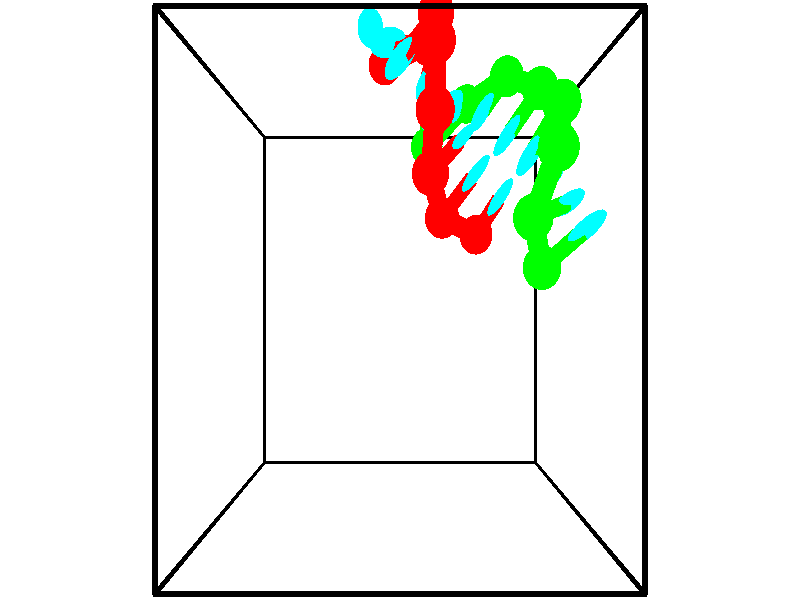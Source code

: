 // switches for output
#declare DRAW_BASES = 1; // possible values are 0, 1; only relevant for DNA ribbons
#declare DRAW_BASES_TYPE = 3; // possible values are 1, 2, 3; only relevant for DNA ribbons
#declare DRAW_FOG = 0; // set to 1 to enable fog

#include "colors.inc"

#include "transforms.inc"
background { rgb <1, 1, 1>}

#default {
   normal{
       ripples 0.25
       frequency 0.20
       turbulence 0.2
       lambda 5
   }
	finish {
		phong 0.1
		phong_size 40.
	}
}

// original window dimensions: 1024x640


// camera settings

camera {
	sky <-0, 1, 0>
	up <-0, 1, 0>
	right 1.6 * <1, 0, 0>
	location <2.5, 2.5, 11.1562>
	look_at <2.5, 2.5, 2.5>
	direction <0, 0, -8.6562>
	angle 67.0682
}


# declare cpy_camera_pos = <2.5, 2.5, 11.1562>;
# if (DRAW_FOG = 1)
fog {
	fog_type 2
	up vnormalize(cpy_camera_pos)
	color rgbt<1,1,1,0.3>
	distance 1e-5
	fog_alt 3e-3
	fog_offset 4
}
# end


// LIGHTS

# declare lum = 6;
global_settings {
	ambient_light rgb lum * <0.05, 0.05, 0.05>
	max_trace_level 15
}# declare cpy_direct_light_amount = 0.25;
light_source
{	1000 * <-1, -1, 1>,
	rgb lum * cpy_direct_light_amount
	parallel
}

light_source
{	1000 * <1, 1, -1>,
	rgb lum * cpy_direct_light_amount
	parallel
}

// strand 0

// nucleotide -1

// particle -1
sphere {
	<2.261567, 5.546124, 1.752750> 0.250000
	pigment { color rgbt <1,0,0,0> }
	no_shadow
}
cylinder {
	<2.153633, 5.687042, 2.111208>,  <2.088873, 5.771593, 2.326283>, 0.100000
	pigment { color rgbt <1,0,0,0> }
	no_shadow
}
cylinder {
	<2.153633, 5.687042, 2.111208>,  <2.261567, 5.546124, 1.752750>, 0.100000
	pigment { color rgbt <1,0,0,0> }
	no_shadow
}

// particle -1
sphere {
	<2.153633, 5.687042, 2.111208> 0.100000
	pigment { color rgbt <1,0,0,0> }
	no_shadow
}
sphere {
	0, 1
	scale<0.080000,0.200000,0.300000>
	matrix <0.569882, -0.691744, 0.443536,
		0.776159, 0.630379, -0.014111,
		-0.269834, 0.352296, 0.896146,
		2.072683, 5.792731, 2.380052>
	pigment { color rgbt <0,1,1,0> }
	no_shadow
}
cylinder {
	<2.904261, 5.665197, 2.178317>,  <2.261567, 5.546124, 1.752750>, 0.130000
	pigment { color rgbt <1,0,0,0> }
	no_shadow
}

// nucleotide -1

// particle -1
sphere {
	<2.904261, 5.665197, 2.178317> 0.250000
	pigment { color rgbt <1,0,0,0> }
	no_shadow
}
cylinder {
	<2.577538, 5.599907, 2.399652>,  <2.381504, 5.560733, 2.532454>, 0.100000
	pigment { color rgbt <1,0,0,0> }
	no_shadow
}
cylinder {
	<2.577538, 5.599907, 2.399652>,  <2.904261, 5.665197, 2.178317>, 0.100000
	pigment { color rgbt <1,0,0,0> }
	no_shadow
}

// particle -1
sphere {
	<2.577538, 5.599907, 2.399652> 0.100000
	pigment { color rgbt <1,0,0,0> }
	no_shadow
}
sphere {
	0, 1
	scale<0.080000,0.200000,0.300000>
	matrix <0.475981, -0.732637, 0.486503,
		0.325987, 0.660758, 0.676116,
		-0.816808, -0.163225, 0.553338,
		2.332495, 5.550940, 2.565654>
	pigment { color rgbt <0,1,1,0> }
	no_shadow
}
cylinder {
	<2.996435, 5.793612, 2.831756>,  <2.904261, 5.665197, 2.178317>, 0.130000
	pigment { color rgbt <1,0,0,0> }
	no_shadow
}

// nucleotide -1

// particle -1
sphere {
	<2.996435, 5.793612, 2.831756> 0.250000
	pigment { color rgbt <1,0,0,0> }
	no_shadow
}
cylinder {
	<2.719158, 5.507050, 2.800146>,  <2.552792, 5.335112, 2.781180>, 0.100000
	pigment { color rgbt <1,0,0,0> }
	no_shadow
}
cylinder {
	<2.719158, 5.507050, 2.800146>,  <2.996435, 5.793612, 2.831756>, 0.100000
	pigment { color rgbt <1,0,0,0> }
	no_shadow
}

// particle -1
sphere {
	<2.719158, 5.507050, 2.800146> 0.100000
	pigment { color rgbt <1,0,0,0> }
	no_shadow
}
sphere {
	0, 1
	scale<0.080000,0.200000,0.300000>
	matrix <0.639043, -0.661608, 0.392300,
		-0.333329, 0.221440, 0.916437,
		-0.693192, -0.716407, -0.079024,
		2.511200, 5.292127, 2.776439>
	pigment { color rgbt <0,1,1,0> }
	no_shadow
}
cylinder {
	<2.963870, 5.266799, 3.437658>,  <2.996435, 5.793612, 2.831756>, 0.130000
	pigment { color rgbt <1,0,0,0> }
	no_shadow
}

// nucleotide -1

// particle -1
sphere {
	<2.963870, 5.266799, 3.437658> 0.250000
	pigment { color rgbt <1,0,0,0> }
	no_shadow
}
cylinder {
	<2.911594, 5.122871, 3.068129>,  <2.880229, 5.036515, 2.846411>, 0.100000
	pigment { color rgbt <1,0,0,0> }
	no_shadow
}
cylinder {
	<2.911594, 5.122871, 3.068129>,  <2.963870, 5.266799, 3.437658>, 0.100000
	pigment { color rgbt <1,0,0,0> }
	no_shadow
}

// particle -1
sphere {
	<2.911594, 5.122871, 3.068129> 0.100000
	pigment { color rgbt <1,0,0,0> }
	no_shadow
}
sphere {
	0, 1
	scale<0.080000,0.200000,0.300000>
	matrix <0.699990, -0.693370, 0.171036,
		-0.702093, -0.624314, 0.342486,
		-0.130689, -0.359820, -0.923824,
		2.872388, 5.014925, 2.790982>
	pigment { color rgbt <0,1,1,0> }
	no_shadow
}
cylinder {
	<2.947738, 4.523584, 3.460221>,  <2.963870, 5.266799, 3.437658>, 0.130000
	pigment { color rgbt <1,0,0,0> }
	no_shadow
}

// nucleotide -1

// particle -1
sphere {
	<2.947738, 4.523584, 3.460221> 0.250000
	pigment { color rgbt <1,0,0,0> }
	no_shadow
}
cylinder {
	<3.072269, 4.642433, 3.099157>,  <3.146988, 4.713743, 2.882519>, 0.100000
	pigment { color rgbt <1,0,0,0> }
	no_shadow
}
cylinder {
	<3.072269, 4.642433, 3.099157>,  <2.947738, 4.523584, 3.460221>, 0.100000
	pigment { color rgbt <1,0,0,0> }
	no_shadow
}

// particle -1
sphere {
	<3.072269, 4.642433, 3.099157> 0.100000
	pigment { color rgbt <1,0,0,0> }
	no_shadow
}
sphere {
	0, 1
	scale<0.080000,0.200000,0.300000>
	matrix <0.803017, -0.590191, 0.082693,
		-0.508171, -0.750595, -0.422339,
		0.311329, 0.297123, -0.902658,
		3.165668, 4.731570, 2.828360>
	pigment { color rgbt <0,1,1,0> }
	no_shadow
}
cylinder {
	<2.910228, 3.918589, 3.031745>,  <2.947738, 4.523584, 3.460221>, 0.130000
	pigment { color rgbt <1,0,0,0> }
	no_shadow
}

// nucleotide -1

// particle -1
sphere {
	<2.910228, 3.918589, 3.031745> 0.250000
	pigment { color rgbt <1,0,0,0> }
	no_shadow
}
cylinder {
	<3.158604, 4.174034, 2.849928>,  <3.307629, 4.327302, 2.740838>, 0.100000
	pigment { color rgbt <1,0,0,0> }
	no_shadow
}
cylinder {
	<3.158604, 4.174034, 2.849928>,  <2.910228, 3.918589, 3.031745>, 0.100000
	pigment { color rgbt <1,0,0,0> }
	no_shadow
}

// particle -1
sphere {
	<3.158604, 4.174034, 2.849928> 0.100000
	pigment { color rgbt <1,0,0,0> }
	no_shadow
}
sphere {
	0, 1
	scale<0.080000,0.200000,0.300000>
	matrix <0.679275, -0.727768, -0.094547,
		-0.391180, -0.250051, -0.885693,
		0.620938, 0.638614, -0.454542,
		3.344885, 4.365618, 2.713565>
	pigment { color rgbt <0,1,1,0> }
	no_shadow
}
cylinder {
	<3.113741, 3.496649, 2.343921>,  <2.910228, 3.918589, 3.031745>, 0.130000
	pigment { color rgbt <1,0,0,0> }
	no_shadow
}

// nucleotide -1

// particle -1
sphere {
	<3.113741, 3.496649, 2.343921> 0.250000
	pigment { color rgbt <1,0,0,0> }
	no_shadow
}
cylinder {
	<3.377342, 3.787567, 2.420607>,  <3.535503, 3.962118, 2.466618>, 0.100000
	pigment { color rgbt <1,0,0,0> }
	no_shadow
}
cylinder {
	<3.377342, 3.787567, 2.420607>,  <3.113741, 3.496649, 2.343921>, 0.100000
	pigment { color rgbt <1,0,0,0> }
	no_shadow
}

// particle -1
sphere {
	<3.377342, 3.787567, 2.420607> 0.100000
	pigment { color rgbt <1,0,0,0> }
	no_shadow
}
sphere {
	0, 1
	scale<0.080000,0.200000,0.300000>
	matrix <0.748864, -0.658225, -0.077095,
		0.070120, 0.194374, -0.978418,
		0.659004, 0.727296, 0.191714,
		3.575043, 4.005756, 2.478121>
	pigment { color rgbt <0,1,1,0> }
	no_shadow
}
cylinder {
	<3.655335, 3.327221, 1.965062>,  <3.113741, 3.496649, 2.343921>, 0.130000
	pigment { color rgbt <1,0,0,0> }
	no_shadow
}

// nucleotide -1

// particle -1
sphere {
	<3.655335, 3.327221, 1.965062> 0.250000
	pigment { color rgbt <1,0,0,0> }
	no_shadow
}
cylinder {
	<3.818272, 3.558731, 2.247648>,  <3.916033, 3.697637, 2.417200>, 0.100000
	pigment { color rgbt <1,0,0,0> }
	no_shadow
}
cylinder {
	<3.818272, 3.558731, 2.247648>,  <3.655335, 3.327221, 1.965062>, 0.100000
	pigment { color rgbt <1,0,0,0> }
	no_shadow
}

// particle -1
sphere {
	<3.818272, 3.558731, 2.247648> 0.100000
	pigment { color rgbt <1,0,0,0> }
	no_shadow
}
sphere {
	0, 1
	scale<0.080000,0.200000,0.300000>
	matrix <0.769346, -0.634290, 0.076048,
		0.492119, 0.512539, -0.703650,
		0.407340, 0.578775, 0.706466,
		3.940474, 3.732363, 2.459588>
	pigment { color rgbt <0,1,1,0> }
	no_shadow
}
// strand 1

// nucleotide -1

// particle -1
sphere {
	<4.388397, 2.859996, 3.129874> 0.250000
	pigment { color rgbt <0,1,0,0> }
	no_shadow
}
cylinder {
	<4.693352, 3.095772, 3.236704>,  <4.876325, 3.237237, 3.300802>, 0.100000
	pigment { color rgbt <0,1,0,0> }
	no_shadow
}
cylinder {
	<4.693352, 3.095772, 3.236704>,  <4.388397, 2.859996, 3.129874>, 0.100000
	pigment { color rgbt <0,1,0,0> }
	no_shadow
}

// particle -1
sphere {
	<4.693352, 3.095772, 3.236704> 0.100000
	pigment { color rgbt <0,1,0,0> }
	no_shadow
}
sphere {
	0, 1
	scale<0.080000,0.200000,0.300000>
	matrix <-0.432889, 0.771308, -0.466575,
		-0.481014, 0.240097, 0.843196,
		0.762386, 0.589439, 0.267075,
		4.922068, 3.272604, 3.316826>
	pigment { color rgbt <0,1,1,0> }
	no_shadow
}
cylinder {
	<4.182856, 3.368174, 3.527292>,  <4.388397, 2.859996, 3.129874>, 0.130000
	pigment { color rgbt <0,1,0,0> }
	no_shadow
}

// nucleotide -1

// particle -1
sphere {
	<4.182856, 3.368174, 3.527292> 0.250000
	pigment { color rgbt <0,1,0,0> }
	no_shadow
}
cylinder {
	<4.496025, 3.486511, 3.308382>,  <4.683927, 3.557513, 3.177036>, 0.100000
	pigment { color rgbt <0,1,0,0> }
	no_shadow
}
cylinder {
	<4.496025, 3.486511, 3.308382>,  <4.182856, 3.368174, 3.527292>, 0.100000
	pigment { color rgbt <0,1,0,0> }
	no_shadow
}

// particle -1
sphere {
	<4.496025, 3.486511, 3.308382> 0.100000
	pigment { color rgbt <0,1,0,0> }
	no_shadow
}
sphere {
	0, 1
	scale<0.080000,0.200000,0.300000>
	matrix <-0.529598, 0.778526, -0.336783,
		0.326434, 0.553510, 0.766203,
		0.782922, 0.295842, -0.547275,
		4.730902, 3.575264, 3.144199>
	pigment { color rgbt <0,1,1,0> }
	no_shadow
}
cylinder {
	<4.451389, 4.065873, 3.730476>,  <4.182856, 3.368174, 3.527292>, 0.130000
	pigment { color rgbt <0,1,0,0> }
	no_shadow
}

// nucleotide -1

// particle -1
sphere {
	<4.451389, 4.065873, 3.730476> 0.250000
	pigment { color rgbt <0,1,0,0> }
	no_shadow
}
cylinder {
	<4.515343, 3.976616, 3.345842>,  <4.553715, 3.923062, 3.115062>, 0.100000
	pigment { color rgbt <0,1,0,0> }
	no_shadow
}
cylinder {
	<4.515343, 3.976616, 3.345842>,  <4.451389, 4.065873, 3.730476>, 0.100000
	pigment { color rgbt <0,1,0,0> }
	no_shadow
}

// particle -1
sphere {
	<4.515343, 3.976616, 3.345842> 0.100000
	pigment { color rgbt <0,1,0,0> }
	no_shadow
}
sphere {
	0, 1
	scale<0.080000,0.200000,0.300000>
	matrix <-0.673984, 0.687048, -0.271498,
		0.721237, 0.691501, -0.040546,
		0.159884, -0.223142, -0.961584,
		4.563308, 3.909673, 3.057367>
	pigment { color rgbt <0,1,1,0> }
	no_shadow
}
cylinder {
	<4.625533, 4.664440, 3.222822>,  <4.451389, 4.065873, 3.730476>, 0.130000
	pigment { color rgbt <0,1,0,0> }
	no_shadow
}

// nucleotide -1

// particle -1
sphere {
	<4.625533, 4.664440, 3.222822> 0.250000
	pigment { color rgbt <0,1,0,0> }
	no_shadow
}
cylinder {
	<4.440125, 4.380173, 3.011126>,  <4.328879, 4.209612, 2.884107>, 0.100000
	pigment { color rgbt <0,1,0,0> }
	no_shadow
}
cylinder {
	<4.440125, 4.380173, 3.011126>,  <4.625533, 4.664440, 3.222822>, 0.100000
	pigment { color rgbt <0,1,0,0> }
	no_shadow
}

// particle -1
sphere {
	<4.440125, 4.380173, 3.011126> 0.100000
	pigment { color rgbt <0,1,0,0> }
	no_shadow
}
sphere {
	0, 1
	scale<0.080000,0.200000,0.300000>
	matrix <-0.639409, 0.681763, -0.355466,
		0.613435, 0.173635, -0.770420,
		-0.463523, -0.710669, -0.529241,
		4.301068, 4.166972, 2.852353>
	pigment { color rgbt <0,1,1,0> }
	no_shadow
}
cylinder {
	<4.475012, 4.983838, 2.651377>,  <4.625533, 4.664440, 3.222822>, 0.130000
	pigment { color rgbt <0,1,0,0> }
	no_shadow
}

// nucleotide -1

// particle -1
sphere {
	<4.475012, 4.983838, 2.651377> 0.250000
	pigment { color rgbt <0,1,0,0> }
	no_shadow
}
cylinder {
	<4.220642, 4.676933, 2.618135>,  <4.068020, 4.492790, 2.598190>, 0.100000
	pigment { color rgbt <0,1,0,0> }
	no_shadow
}
cylinder {
	<4.220642, 4.676933, 2.618135>,  <4.475012, 4.983838, 2.651377>, 0.100000
	pigment { color rgbt <0,1,0,0> }
	no_shadow
}

// particle -1
sphere {
	<4.220642, 4.676933, 2.618135> 0.100000
	pigment { color rgbt <0,1,0,0> }
	no_shadow
}
sphere {
	0, 1
	scale<0.080000,0.200000,0.300000>
	matrix <-0.734251, 0.634667, -0.240982,
		0.237641, -0.092227, -0.966965,
		-0.635926, -0.767263, -0.083105,
		4.029864, 4.446754, 2.593204>
	pigment { color rgbt <0,1,1,0> }
	no_shadow
}
cylinder {
	<4.092404, 5.279402, 2.148938>,  <4.475012, 4.983838, 2.651377>, 0.130000
	pigment { color rgbt <0,1,0,0> }
	no_shadow
}

// nucleotide -1

// particle -1
sphere {
	<4.092404, 5.279402, 2.148938> 0.250000
	pigment { color rgbt <0,1,0,0> }
	no_shadow
}
cylinder {
	<3.864517, 4.986389, 2.297972>,  <3.727785, 4.810582, 2.387392>, 0.100000
	pigment { color rgbt <0,1,0,0> }
	no_shadow
}
cylinder {
	<3.864517, 4.986389, 2.297972>,  <4.092404, 5.279402, 2.148938>, 0.100000
	pigment { color rgbt <0,1,0,0> }
	no_shadow
}

// particle -1
sphere {
	<3.864517, 4.986389, 2.297972> 0.100000
	pigment { color rgbt <0,1,0,0> }
	no_shadow
}
sphere {
	0, 1
	scale<0.080000,0.200000,0.300000>
	matrix <-0.820494, 0.532921, -0.206846,
		-0.047037, -0.423547, -0.904652,
		-0.569717, -0.732532, 0.372585,
		3.693602, 4.766630, 2.409747>
	pigment { color rgbt <0,1,1,0> }
	no_shadow
}
cylinder {
	<3.552526, 5.078572, 1.624440>,  <4.092404, 5.279402, 2.148938>, 0.130000
	pigment { color rgbt <0,1,0,0> }
	no_shadow
}

// nucleotide -1

// particle -1
sphere {
	<3.552526, 5.078572, 1.624440> 0.250000
	pigment { color rgbt <0,1,0,0> }
	no_shadow
}
cylinder {
	<3.420738, 4.965744, 1.984859>,  <3.341666, 4.898047, 2.201111>, 0.100000
	pigment { color rgbt <0,1,0,0> }
	no_shadow
}
cylinder {
	<3.420738, 4.965744, 1.984859>,  <3.552526, 5.078572, 1.624440>, 0.100000
	pigment { color rgbt <0,1,0,0> }
	no_shadow
}

// particle -1
sphere {
	<3.420738, 4.965744, 1.984859> 0.100000
	pigment { color rgbt <0,1,0,0> }
	no_shadow
}
sphere {
	0, 1
	scale<0.080000,0.200000,0.300000>
	matrix <-0.921951, 0.301912, -0.242600,
		-0.203607, -0.910651, -0.359526,
		-0.329469, -0.282070, 0.901048,
		3.321898, 4.881123, 2.255174>
	pigment { color rgbt <0,1,1,0> }
	no_shadow
}
cylinder {
	<2.924567, 4.524537, 1.568617>,  <3.552526, 5.078572, 1.624440>, 0.130000
	pigment { color rgbt <0,1,0,0> }
	no_shadow
}

// nucleotide -1

// particle -1
sphere {
	<2.924567, 4.524537, 1.568617> 0.250000
	pigment { color rgbt <0,1,0,0> }
	no_shadow
}
cylinder {
	<2.903450, 4.718391, 1.917866>,  <2.890780, 4.834704, 2.127415>, 0.100000
	pigment { color rgbt <0,1,0,0> }
	no_shadow
}
cylinder {
	<2.903450, 4.718391, 1.917866>,  <2.924567, 4.524537, 1.568617>, 0.100000
	pigment { color rgbt <0,1,0,0> }
	no_shadow
}

// particle -1
sphere {
	<2.903450, 4.718391, 1.917866> 0.100000
	pigment { color rgbt <0,1,0,0> }
	no_shadow
}
sphere {
	0, 1
	scale<0.080000,0.200000,0.300000>
	matrix <-0.945911, 0.255999, -0.199289,
		-0.320101, -0.836417, 0.444907,
		-0.052793, 0.484636, 0.873122,
		2.887612, 4.863782, 2.179802>
	pigment { color rgbt <0,1,1,0> }
	no_shadow
}
// box output
cylinder {
	<0.000000, 0.000000, 0.000000>,  <5.000000, 0.000000, 0.000000>, 0.025000
	pigment { color rgbt <0,0,0,0> }
	no_shadow
}
cylinder {
	<0.000000, 0.000000, 0.000000>,  <0.000000, 5.000000, 0.000000>, 0.025000
	pigment { color rgbt <0,0,0,0> }
	no_shadow
}
cylinder {
	<0.000000, 0.000000, 0.000000>,  <0.000000, 0.000000, 5.000000>, 0.025000
	pigment { color rgbt <0,0,0,0> }
	no_shadow
}
cylinder {
	<5.000000, 5.000000, 5.000000>,  <0.000000, 5.000000, 5.000000>, 0.025000
	pigment { color rgbt <0,0,0,0> }
	no_shadow
}
cylinder {
	<5.000000, 5.000000, 5.000000>,  <5.000000, 0.000000, 5.000000>, 0.025000
	pigment { color rgbt <0,0,0,0> }
	no_shadow
}
cylinder {
	<5.000000, 5.000000, 5.000000>,  <5.000000, 5.000000, 0.000000>, 0.025000
	pigment { color rgbt <0,0,0,0> }
	no_shadow
}
cylinder {
	<0.000000, 0.000000, 5.000000>,  <0.000000, 5.000000, 5.000000>, 0.025000
	pigment { color rgbt <0,0,0,0> }
	no_shadow
}
cylinder {
	<0.000000, 0.000000, 5.000000>,  <5.000000, 0.000000, 5.000000>, 0.025000
	pigment { color rgbt <0,0,0,0> }
	no_shadow
}
cylinder {
	<5.000000, 5.000000, 0.000000>,  <0.000000, 5.000000, 0.000000>, 0.025000
	pigment { color rgbt <0,0,0,0> }
	no_shadow
}
cylinder {
	<5.000000, 5.000000, 0.000000>,  <5.000000, 0.000000, 0.000000>, 0.025000
	pigment { color rgbt <0,0,0,0> }
	no_shadow
}
cylinder {
	<5.000000, 0.000000, 5.000000>,  <5.000000, 0.000000, 0.000000>, 0.025000
	pigment { color rgbt <0,0,0,0> }
	no_shadow
}
cylinder {
	<0.000000, 5.000000, 0.000000>,  <0.000000, 5.000000, 5.000000>, 0.025000
	pigment { color rgbt <0,0,0,0> }
	no_shadow
}
// end of box output
